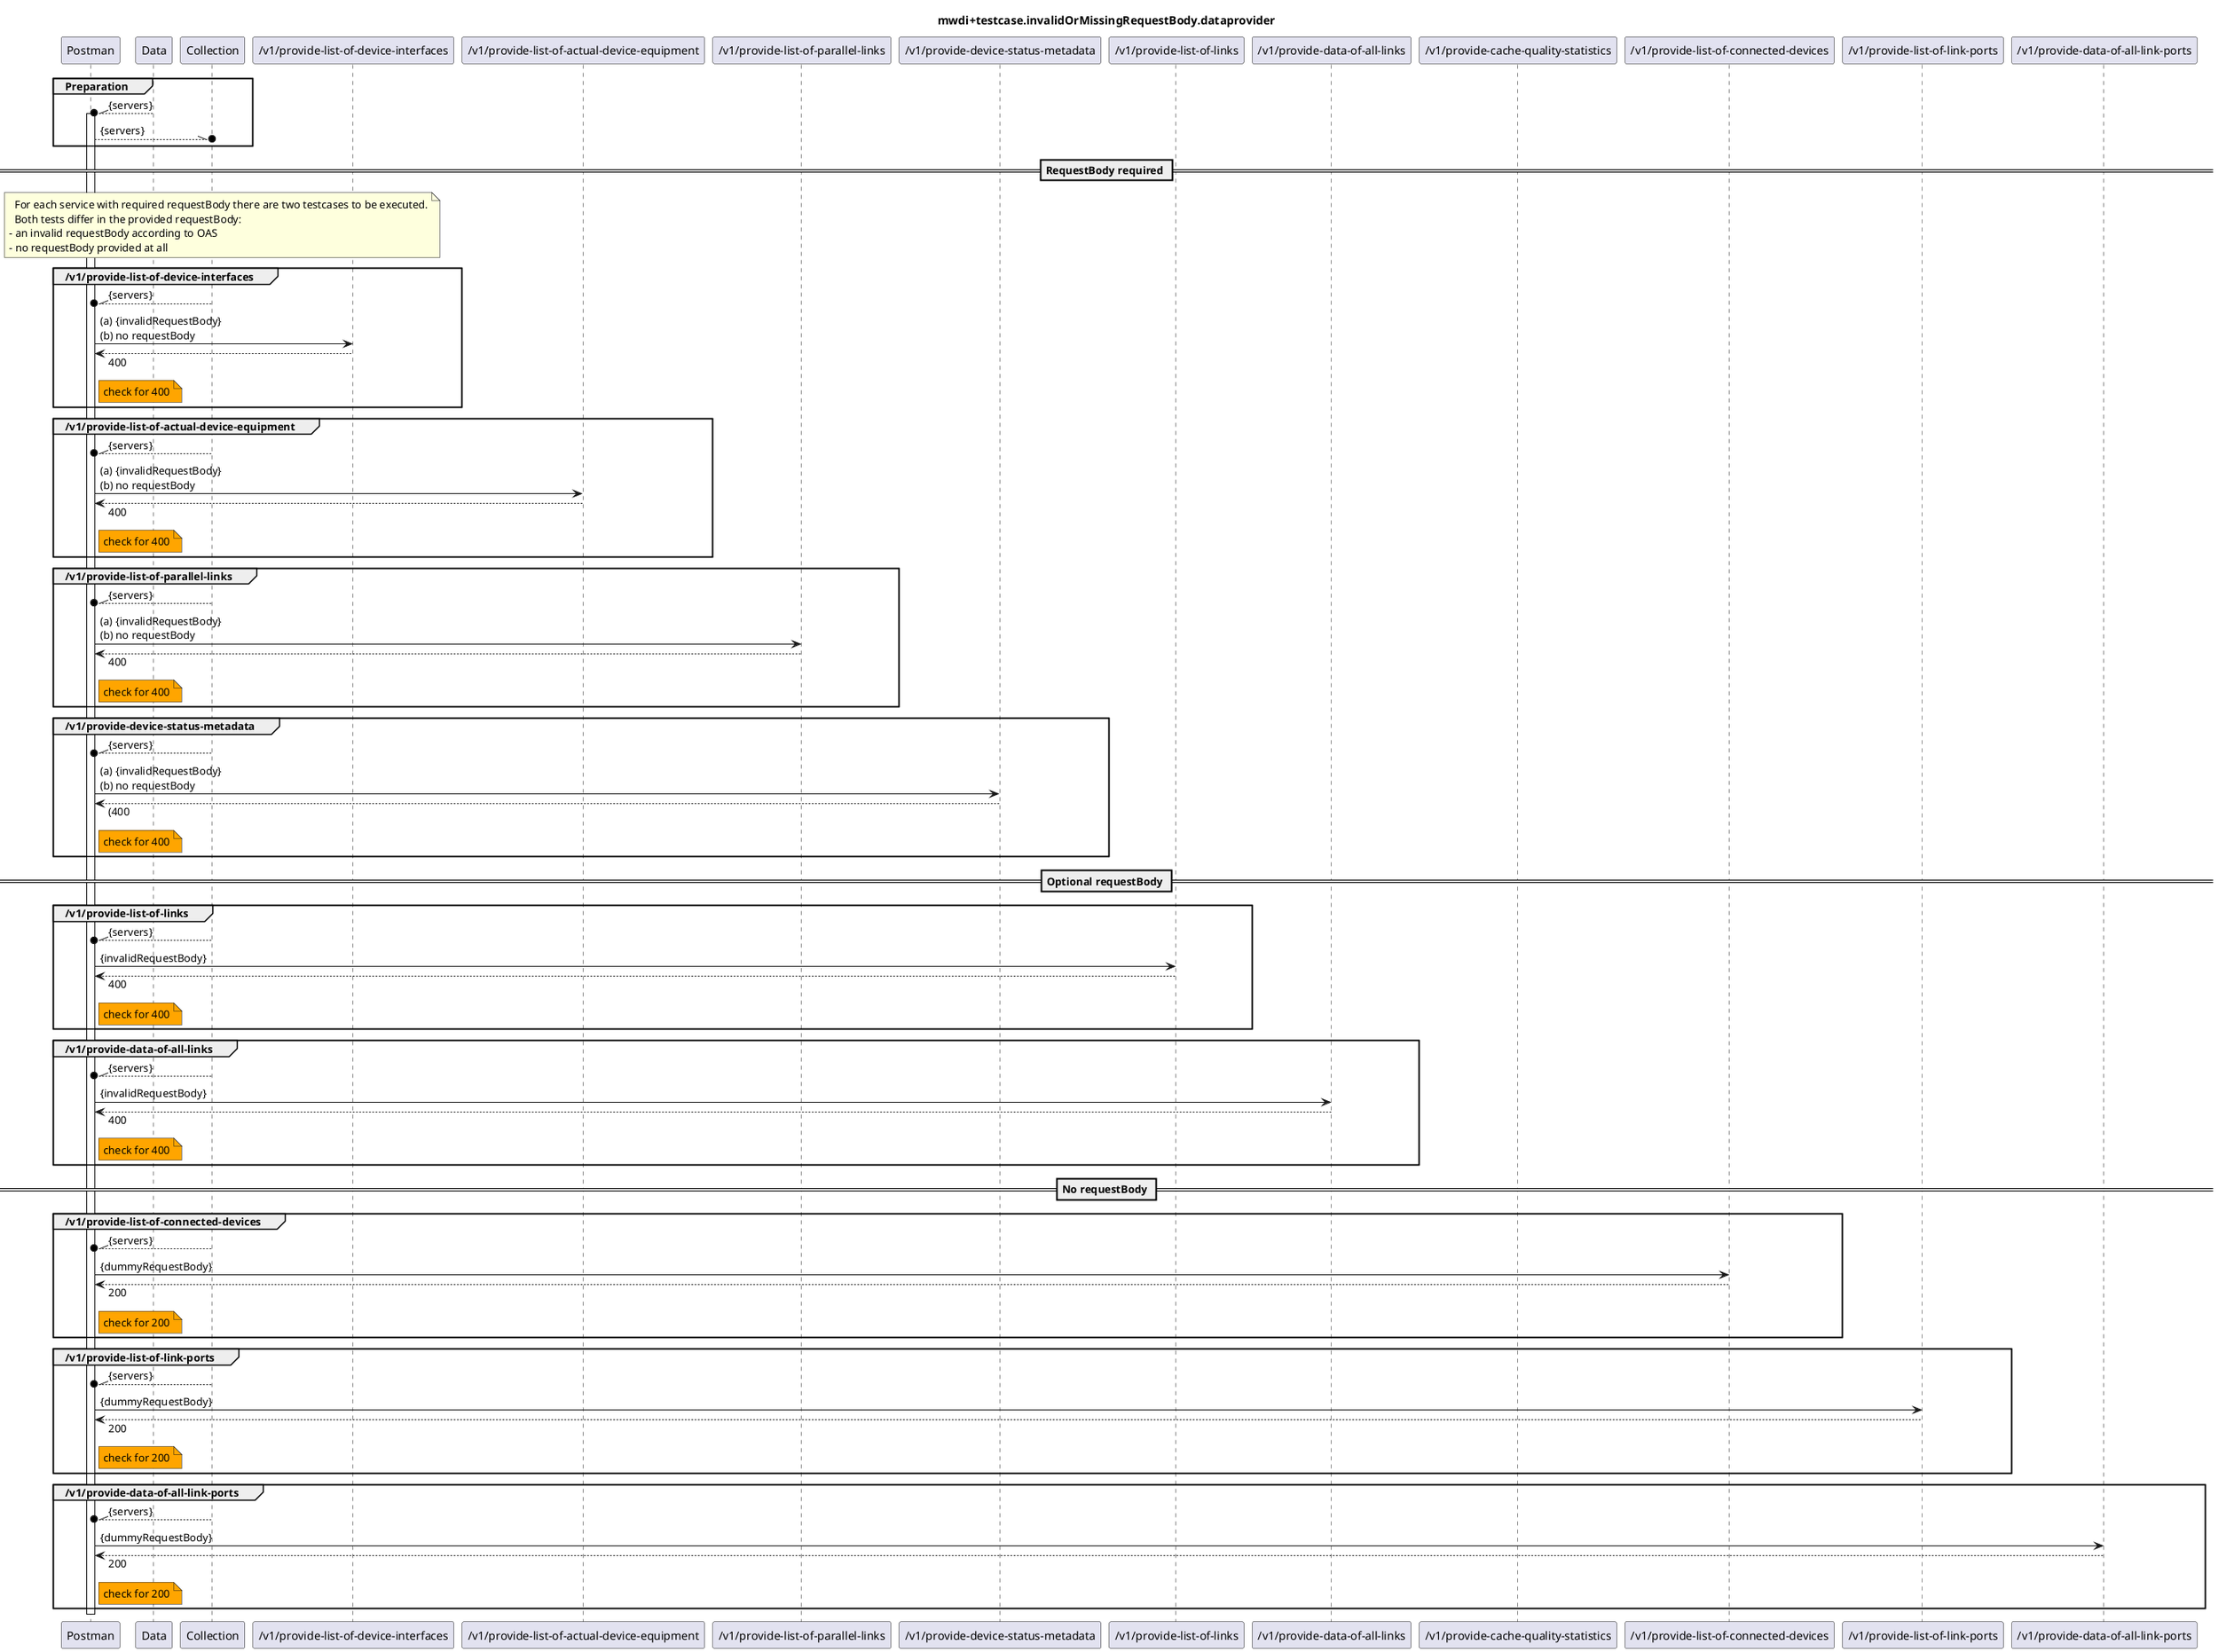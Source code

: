 @startuml mwdi+diagram.invalidOrMissingRequestBody.dataprovider
skinparam responseMessageBelowArrow true

title
mwdi+testcase.invalidOrMissingRequestBody.dataprovider
end title

participant "Postman" as Postman
participant "Data" as Data
participant "Collection" as Collection

'requestBody required
participant "/v1/provide-list-of-device-interfaces" as PLODI
participant "/v1/provide-list-of-actual-device-equipment" as PLOADE
participant "/v1/provide-list-of-parallel-links" as PLOPL
participant "/v1/provide-device-status-metadata" as PDSM

'optional requestBody
participant "/v1/provide-list-of-links" as PLOL
participant "/v1/provide-data-of-all-links" as PDOAL
participant "/v1/provide-cache-quality-statistics" as PCQS

'no requestBody
participant "/v1/provide-list-of-connected-devices" as PLOCD
participant "/v1/provide-list-of-link-ports" as PLOLP
participant "/v1/provide-data-of-all-link-ports" as PDOALP


group Preparation
  Data --\\o Postman : {servers}
  activate Postman
  Postman --\\o Collection : {servers}
end

'-------------------------------------------------------------
== RequestBody required ==
  note over Postman, PLODI
    For each service with required requestBody there are two testcases to be executed.
    Both tests differ in the provided requestBody:
  - an invalid requestBody according to OAS
  - no requestBody provided at all
  end note

  group /v1/provide-list-of-device-interfaces
    Collection --\\o Postman : {servers}
    Postman -> PLODI : (a) {invalidRequestBody} \n(b) no requestBody
    Postman <-- PLODI : 400
    note right Postman #Orange
      check for 400
    end note
  end

  group /v1/provide-list-of-actual-device-equipment
    Collection --\\o Postman : {servers}
    Postman -> PLOADE : (a) {invalidRequestBody} \n(b) no requestBody
    Postman <-- PLOADE : 400
    note right Postman #Orange
      check for 400
    end note
  end

  group /v1/provide-list-of-parallel-links
    Collection --\\o Postman : {servers}
    Postman -> PLOPL : (a) {invalidRequestBody} \n(b) no requestBody
    Postman <-- PLOPL : 400
    note right Postman #Orange
      check for 400
    end note
  end

  group /v1/provide-device-status-metadata
    Collection --\\o Postman : {servers}
    Postman -> PDSM : (a) {invalidRequestBody} \n(b) no requestBody
    Postman <-- PDSM : (400
    note right Postman #Orange
      check for 400
    end note
  end

'-------------------------------------------------------------
== Optional requestBody == 
  group /v1/provide-list-of-links
    Collection --\\o Postman : {servers}
    Postman -> PLOL : {invalidRequestBody}
    Postman <-- PLOL : 400
    note right Postman #Orange
      check for 400
    end note
  end

  group /v1/provide-data-of-all-links
    Collection --\\o Postman : {servers}
    Postman -> PDOAL : {invalidRequestBody}
    Postman <-- PDOAL : 400
    note right Postman #Orange
      check for 400
    end note
  end


'-------------------------------------------------------------
== No requestBody == 
  group /v1/provide-list-of-connected-devices
    Collection --\\o Postman : {servers}
    Postman -> PLOCD : {dummyRequestBody}
    Postman <-- PLOCD : 200
    note right Postman #Orange
      check for 200
    end note
  end

  group /v1/provide-list-of-link-ports
    Collection --\\o Postman : {servers}
    Postman -> PLOLP : {dummyRequestBody}
    Postman <-- PLOLP : 200
    note right Postman #Orange
      check for 200
    end note
  end

  group /v1/provide-data-of-all-link-ports
    Collection --\\o Postman : {servers}
    Postman -> PDOALP : {dummyRequestBody}
    Postman <-- PDOALP : 200
    note right Postman #Orange
      check for 200
    end note
  end

deactivate Postman

@enduml
